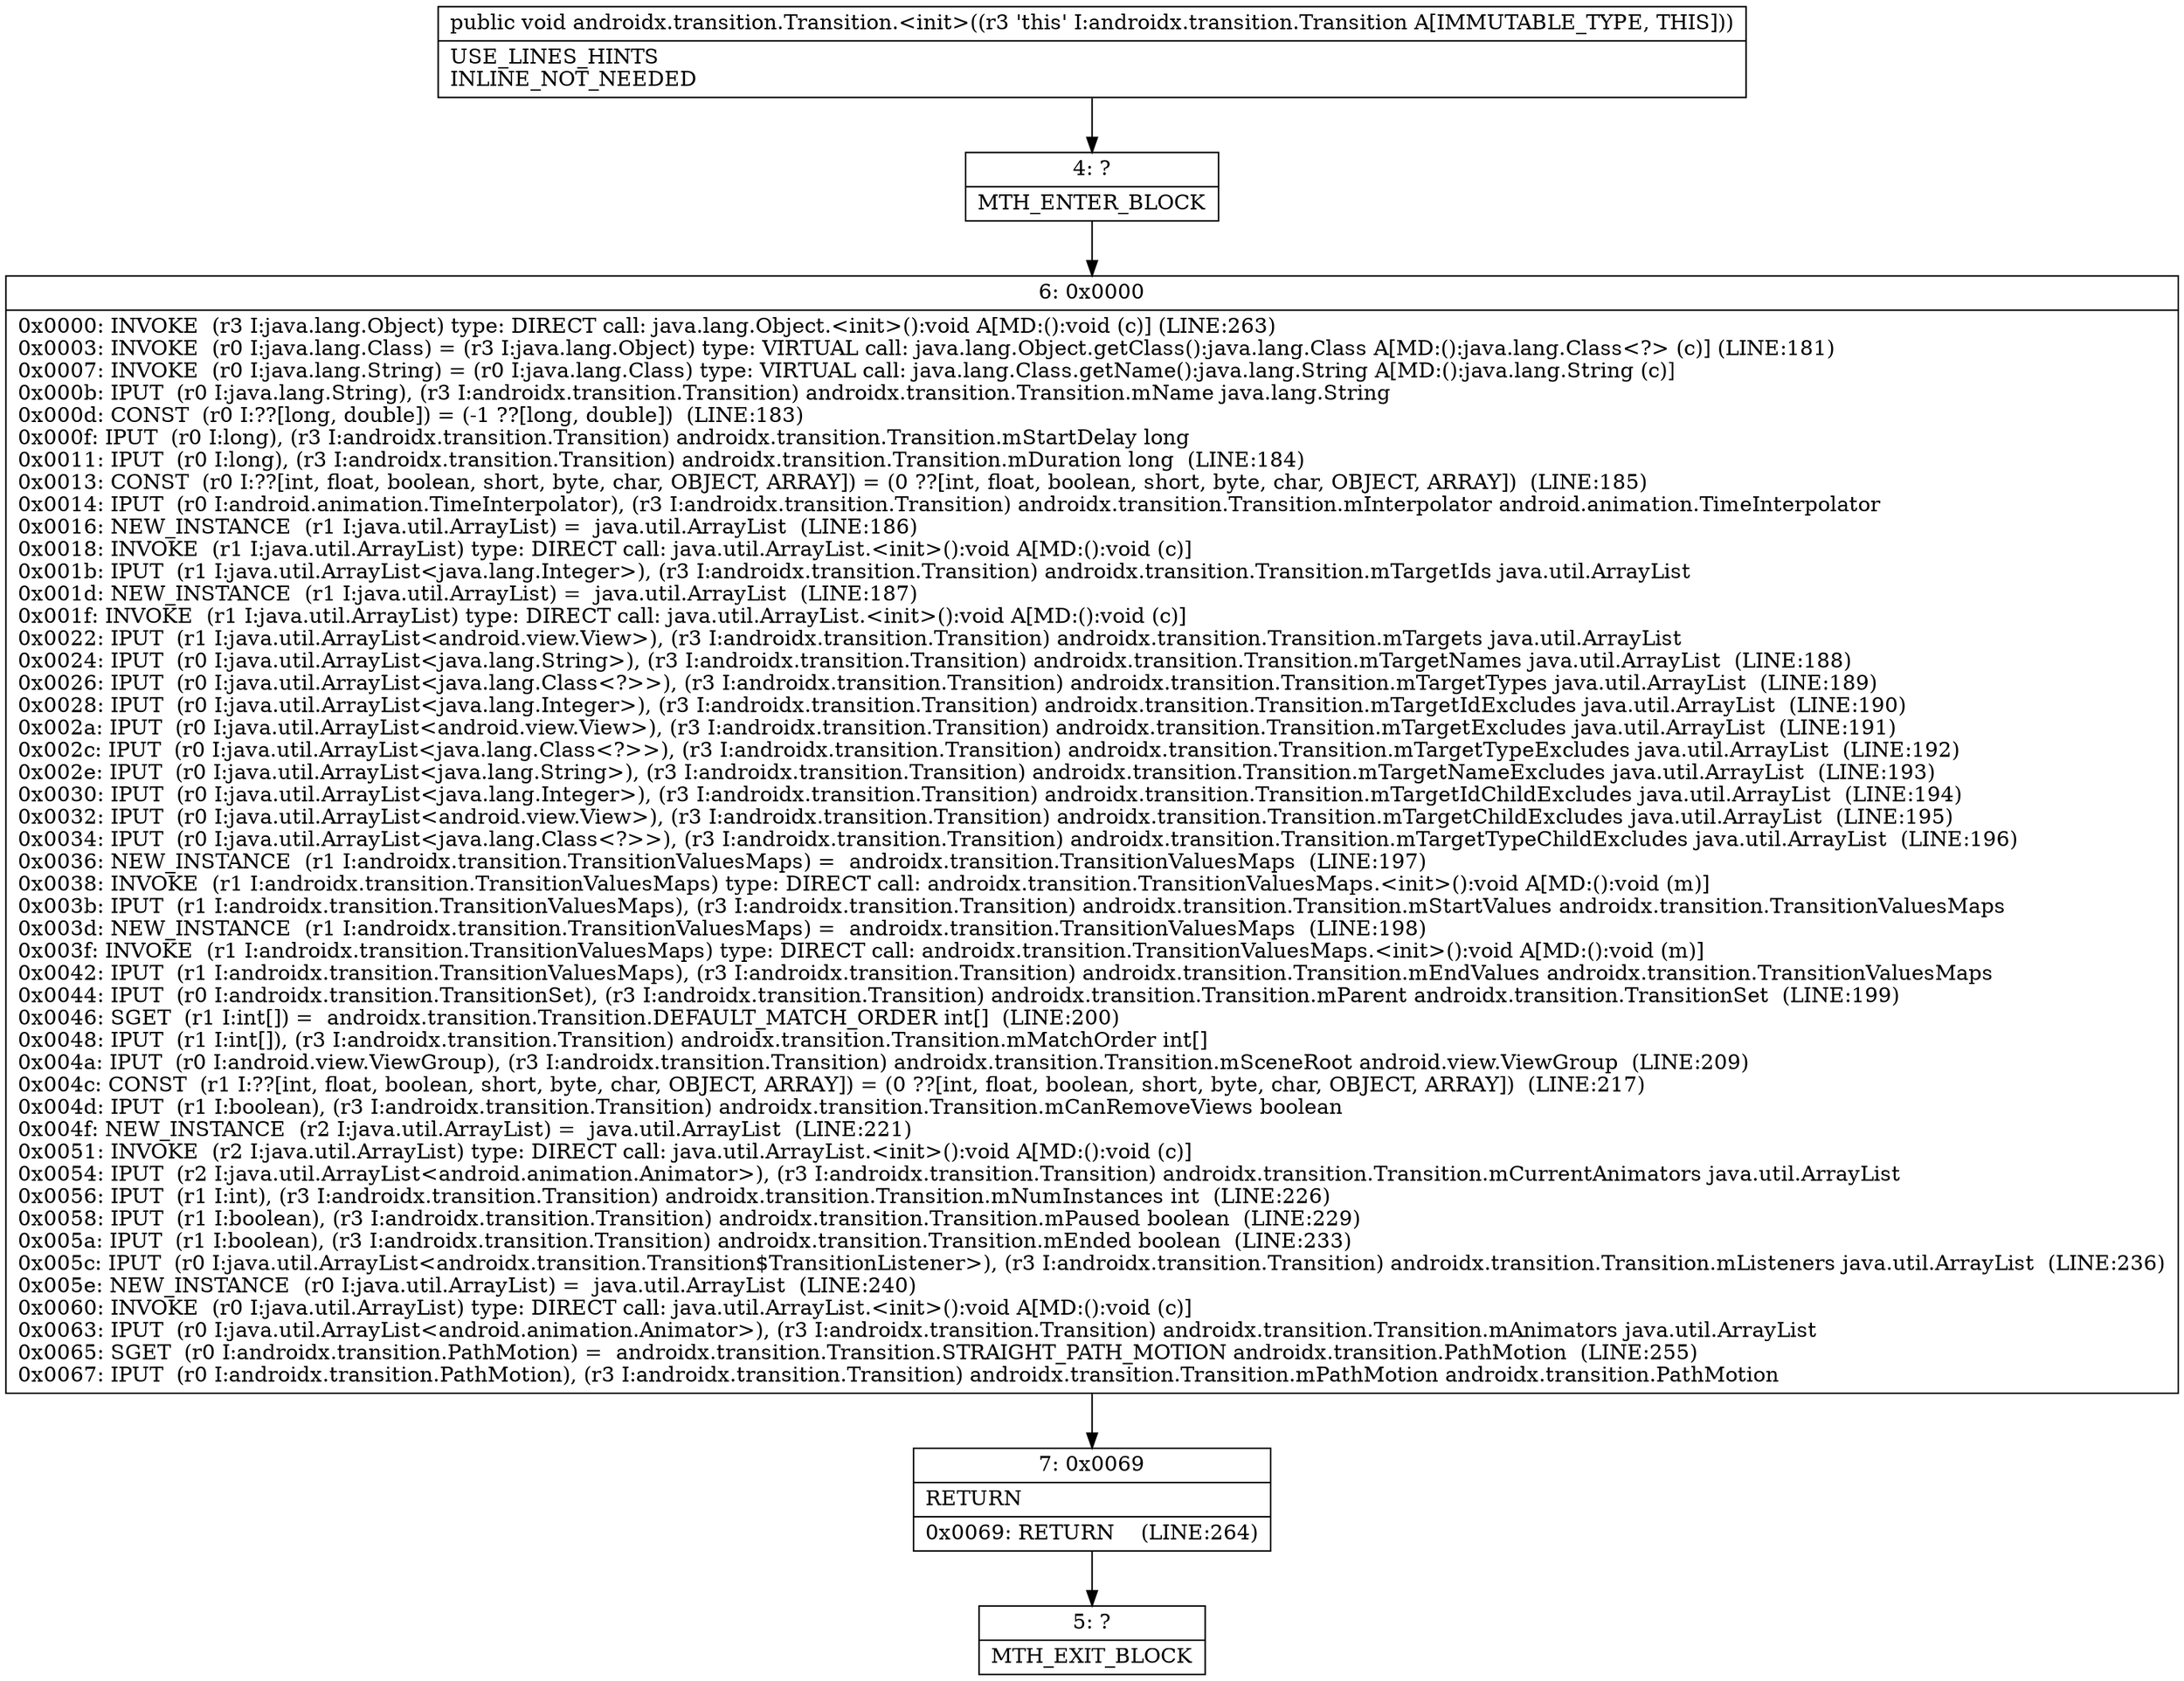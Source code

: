 digraph "CFG forandroidx.transition.Transition.\<init\>()V" {
Node_4 [shape=record,label="{4\:\ ?|MTH_ENTER_BLOCK\l}"];
Node_6 [shape=record,label="{6\:\ 0x0000|0x0000: INVOKE  (r3 I:java.lang.Object) type: DIRECT call: java.lang.Object.\<init\>():void A[MD:():void (c)] (LINE:263)\l0x0003: INVOKE  (r0 I:java.lang.Class) = (r3 I:java.lang.Object) type: VIRTUAL call: java.lang.Object.getClass():java.lang.Class A[MD:():java.lang.Class\<?\> (c)] (LINE:181)\l0x0007: INVOKE  (r0 I:java.lang.String) = (r0 I:java.lang.Class) type: VIRTUAL call: java.lang.Class.getName():java.lang.String A[MD:():java.lang.String (c)]\l0x000b: IPUT  (r0 I:java.lang.String), (r3 I:androidx.transition.Transition) androidx.transition.Transition.mName java.lang.String \l0x000d: CONST  (r0 I:??[long, double]) = (\-1 ??[long, double])  (LINE:183)\l0x000f: IPUT  (r0 I:long), (r3 I:androidx.transition.Transition) androidx.transition.Transition.mStartDelay long \l0x0011: IPUT  (r0 I:long), (r3 I:androidx.transition.Transition) androidx.transition.Transition.mDuration long  (LINE:184)\l0x0013: CONST  (r0 I:??[int, float, boolean, short, byte, char, OBJECT, ARRAY]) = (0 ??[int, float, boolean, short, byte, char, OBJECT, ARRAY])  (LINE:185)\l0x0014: IPUT  (r0 I:android.animation.TimeInterpolator), (r3 I:androidx.transition.Transition) androidx.transition.Transition.mInterpolator android.animation.TimeInterpolator \l0x0016: NEW_INSTANCE  (r1 I:java.util.ArrayList) =  java.util.ArrayList  (LINE:186)\l0x0018: INVOKE  (r1 I:java.util.ArrayList) type: DIRECT call: java.util.ArrayList.\<init\>():void A[MD:():void (c)]\l0x001b: IPUT  (r1 I:java.util.ArrayList\<java.lang.Integer\>), (r3 I:androidx.transition.Transition) androidx.transition.Transition.mTargetIds java.util.ArrayList \l0x001d: NEW_INSTANCE  (r1 I:java.util.ArrayList) =  java.util.ArrayList  (LINE:187)\l0x001f: INVOKE  (r1 I:java.util.ArrayList) type: DIRECT call: java.util.ArrayList.\<init\>():void A[MD:():void (c)]\l0x0022: IPUT  (r1 I:java.util.ArrayList\<android.view.View\>), (r3 I:androidx.transition.Transition) androidx.transition.Transition.mTargets java.util.ArrayList \l0x0024: IPUT  (r0 I:java.util.ArrayList\<java.lang.String\>), (r3 I:androidx.transition.Transition) androidx.transition.Transition.mTargetNames java.util.ArrayList  (LINE:188)\l0x0026: IPUT  (r0 I:java.util.ArrayList\<java.lang.Class\<?\>\>), (r3 I:androidx.transition.Transition) androidx.transition.Transition.mTargetTypes java.util.ArrayList  (LINE:189)\l0x0028: IPUT  (r0 I:java.util.ArrayList\<java.lang.Integer\>), (r3 I:androidx.transition.Transition) androidx.transition.Transition.mTargetIdExcludes java.util.ArrayList  (LINE:190)\l0x002a: IPUT  (r0 I:java.util.ArrayList\<android.view.View\>), (r3 I:androidx.transition.Transition) androidx.transition.Transition.mTargetExcludes java.util.ArrayList  (LINE:191)\l0x002c: IPUT  (r0 I:java.util.ArrayList\<java.lang.Class\<?\>\>), (r3 I:androidx.transition.Transition) androidx.transition.Transition.mTargetTypeExcludes java.util.ArrayList  (LINE:192)\l0x002e: IPUT  (r0 I:java.util.ArrayList\<java.lang.String\>), (r3 I:androidx.transition.Transition) androidx.transition.Transition.mTargetNameExcludes java.util.ArrayList  (LINE:193)\l0x0030: IPUT  (r0 I:java.util.ArrayList\<java.lang.Integer\>), (r3 I:androidx.transition.Transition) androidx.transition.Transition.mTargetIdChildExcludes java.util.ArrayList  (LINE:194)\l0x0032: IPUT  (r0 I:java.util.ArrayList\<android.view.View\>), (r3 I:androidx.transition.Transition) androidx.transition.Transition.mTargetChildExcludes java.util.ArrayList  (LINE:195)\l0x0034: IPUT  (r0 I:java.util.ArrayList\<java.lang.Class\<?\>\>), (r3 I:androidx.transition.Transition) androidx.transition.Transition.mTargetTypeChildExcludes java.util.ArrayList  (LINE:196)\l0x0036: NEW_INSTANCE  (r1 I:androidx.transition.TransitionValuesMaps) =  androidx.transition.TransitionValuesMaps  (LINE:197)\l0x0038: INVOKE  (r1 I:androidx.transition.TransitionValuesMaps) type: DIRECT call: androidx.transition.TransitionValuesMaps.\<init\>():void A[MD:():void (m)]\l0x003b: IPUT  (r1 I:androidx.transition.TransitionValuesMaps), (r3 I:androidx.transition.Transition) androidx.transition.Transition.mStartValues androidx.transition.TransitionValuesMaps \l0x003d: NEW_INSTANCE  (r1 I:androidx.transition.TransitionValuesMaps) =  androidx.transition.TransitionValuesMaps  (LINE:198)\l0x003f: INVOKE  (r1 I:androidx.transition.TransitionValuesMaps) type: DIRECT call: androidx.transition.TransitionValuesMaps.\<init\>():void A[MD:():void (m)]\l0x0042: IPUT  (r1 I:androidx.transition.TransitionValuesMaps), (r3 I:androidx.transition.Transition) androidx.transition.Transition.mEndValues androidx.transition.TransitionValuesMaps \l0x0044: IPUT  (r0 I:androidx.transition.TransitionSet), (r3 I:androidx.transition.Transition) androidx.transition.Transition.mParent androidx.transition.TransitionSet  (LINE:199)\l0x0046: SGET  (r1 I:int[]) =  androidx.transition.Transition.DEFAULT_MATCH_ORDER int[]  (LINE:200)\l0x0048: IPUT  (r1 I:int[]), (r3 I:androidx.transition.Transition) androidx.transition.Transition.mMatchOrder int[] \l0x004a: IPUT  (r0 I:android.view.ViewGroup), (r3 I:androidx.transition.Transition) androidx.transition.Transition.mSceneRoot android.view.ViewGroup  (LINE:209)\l0x004c: CONST  (r1 I:??[int, float, boolean, short, byte, char, OBJECT, ARRAY]) = (0 ??[int, float, boolean, short, byte, char, OBJECT, ARRAY])  (LINE:217)\l0x004d: IPUT  (r1 I:boolean), (r3 I:androidx.transition.Transition) androidx.transition.Transition.mCanRemoveViews boolean \l0x004f: NEW_INSTANCE  (r2 I:java.util.ArrayList) =  java.util.ArrayList  (LINE:221)\l0x0051: INVOKE  (r2 I:java.util.ArrayList) type: DIRECT call: java.util.ArrayList.\<init\>():void A[MD:():void (c)]\l0x0054: IPUT  (r2 I:java.util.ArrayList\<android.animation.Animator\>), (r3 I:androidx.transition.Transition) androidx.transition.Transition.mCurrentAnimators java.util.ArrayList \l0x0056: IPUT  (r1 I:int), (r3 I:androidx.transition.Transition) androidx.transition.Transition.mNumInstances int  (LINE:226)\l0x0058: IPUT  (r1 I:boolean), (r3 I:androidx.transition.Transition) androidx.transition.Transition.mPaused boolean  (LINE:229)\l0x005a: IPUT  (r1 I:boolean), (r3 I:androidx.transition.Transition) androidx.transition.Transition.mEnded boolean  (LINE:233)\l0x005c: IPUT  (r0 I:java.util.ArrayList\<androidx.transition.Transition$TransitionListener\>), (r3 I:androidx.transition.Transition) androidx.transition.Transition.mListeners java.util.ArrayList  (LINE:236)\l0x005e: NEW_INSTANCE  (r0 I:java.util.ArrayList) =  java.util.ArrayList  (LINE:240)\l0x0060: INVOKE  (r0 I:java.util.ArrayList) type: DIRECT call: java.util.ArrayList.\<init\>():void A[MD:():void (c)]\l0x0063: IPUT  (r0 I:java.util.ArrayList\<android.animation.Animator\>), (r3 I:androidx.transition.Transition) androidx.transition.Transition.mAnimators java.util.ArrayList \l0x0065: SGET  (r0 I:androidx.transition.PathMotion) =  androidx.transition.Transition.STRAIGHT_PATH_MOTION androidx.transition.PathMotion  (LINE:255)\l0x0067: IPUT  (r0 I:androidx.transition.PathMotion), (r3 I:androidx.transition.Transition) androidx.transition.Transition.mPathMotion androidx.transition.PathMotion \l}"];
Node_7 [shape=record,label="{7\:\ 0x0069|RETURN\l|0x0069: RETURN    (LINE:264)\l}"];
Node_5 [shape=record,label="{5\:\ ?|MTH_EXIT_BLOCK\l}"];
MethodNode[shape=record,label="{public void androidx.transition.Transition.\<init\>((r3 'this' I:androidx.transition.Transition A[IMMUTABLE_TYPE, THIS]))  | USE_LINES_HINTS\lINLINE_NOT_NEEDED\l}"];
MethodNode -> Node_4;Node_4 -> Node_6;
Node_6 -> Node_7;
Node_7 -> Node_5;
}

